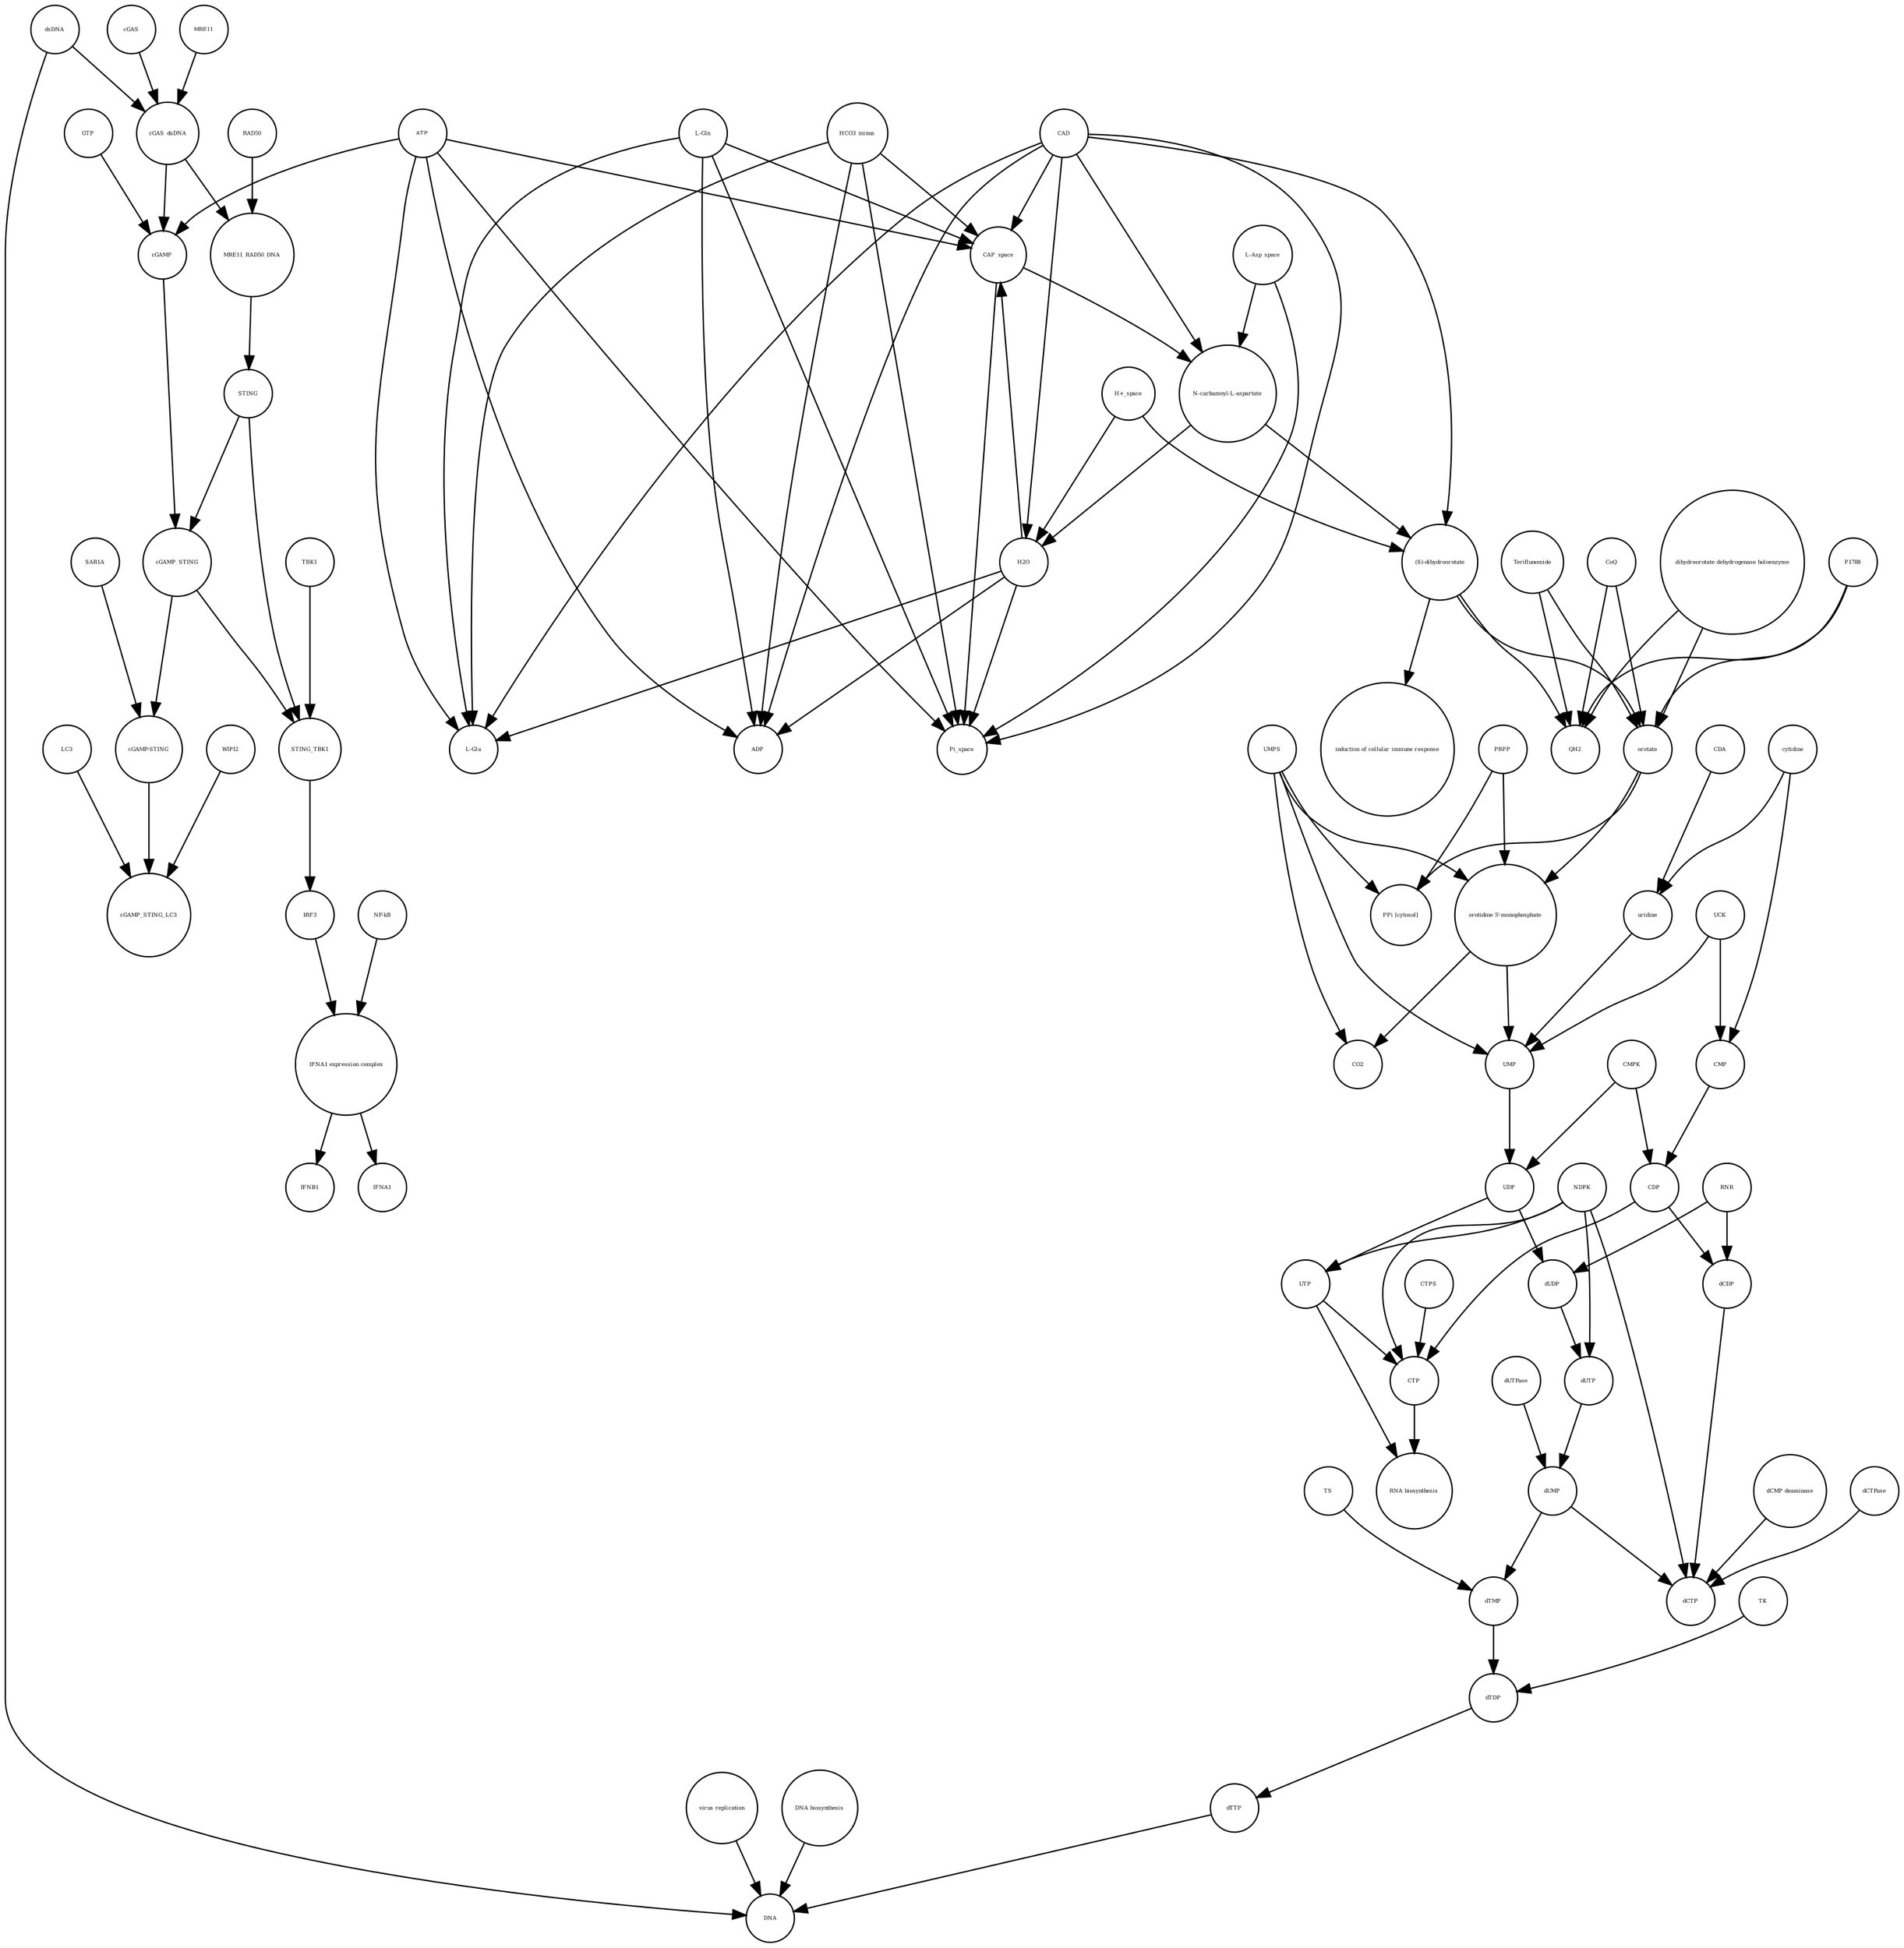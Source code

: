 strict digraph  {
UTP [annotation="", bipartite=0, cls="simple chemical", fontsize=4, label=UTP, shape=circle];
"RNA biosynthesis" [annotation="urn_miriam_obo.go_GO%3A0032774", bipartite=0, cls=phenotype, fontsize=4, label="RNA biosynthesis", shape=circle];
CTP [annotation="", bipartite=0, cls="simple chemical", fontsize=4, label=CTP, shape=circle];
"(S)-dihydroorotate" [annotation="", bipartite=0, cls="simple chemical", fontsize=4, label="(S)-dihydroorotate", shape=circle];
"induction of cellular immune response" [annotation="", bipartite=0, cls=phenotype, fontsize=4, label="induction of cellular immune response", shape=circle];
CDA [annotation="", bipartite=0, cls=macromolecule, fontsize=4, label=CDA, shape=circle];
dTTP [annotation="", bipartite=0, cls="simple chemical", fontsize=4, label=dTTP, shape=circle];
CTPS [annotation="", bipartite=0, cls=macromolecule, fontsize=4, label=CTPS, shape=circle];
ADP [annotation="", bipartite=0, cls="simple chemical", fontsize=4, label=ADP, shape=circle];
cGAS_dsDNA [annotation="", bipartite=0, cls=complex, fontsize=4, label=cGAS_dsDNA, shape=circle];
Pi_space [annotation="", bipartite=0, cls="simple chemical", fontsize=4, label=Pi_space, shape=circle];
"dCMP deaminase" [annotation="", bipartite=0, cls=macromolecule, fontsize=4, label="dCMP deaminase", shape=circle];
dTDP [annotation="", bipartite=0, cls="simple chemical", fontsize=4, label=dTDP, shape=circle];
cytidine [annotation="", bipartite=0, cls="simple chemical", fontsize=4, label=cytidine, shape=circle];
UMP [annotation="", bipartite=0, cls="simple chemical", fontsize=4, label=UMP, shape=circle];
CAP_space [annotation="", bipartite=0, cls="simple chemical", fontsize=4, label=CAP_space, shape=circle];
dCTPase [annotation="", bipartite=0, cls=macromolecule, fontsize=4, label=dCTPase, shape=circle];
UCK [annotation="", bipartite=0, cls=macromolecule, fontsize=4, label=UCK, shape=circle];
SAR1A [annotation="", bipartite=0, cls=macromolecule, fontsize=4, label=SAR1A, shape=circle];
cGAS [annotation="", bipartite=0, cls=macromolecule, fontsize=4, label=cGAS, shape=circle];
IFNB1 [annotation="", bipartite=0, cls="nucleic acid feature", fontsize=4, label=IFNB1, shape=circle];
dTMP [annotation="", bipartite=0, cls="simple chemical", fontsize=4, label=dTMP, shape=circle];
"virus replication" [annotation="", bipartite=0, cls=phenotype, fontsize=4, label="virus replication", shape=circle];
dCDP [annotation="", bipartite=0, cls="simple chemical", fontsize=4, label=dCDP, shape=circle];
dUMP [annotation="", bipartite=0, cls="simple chemical", fontsize=4, label=dUMP, shape=circle];
"orotidine 5'-monophosphate" [annotation="", bipartite=0, cls="simple chemical", fontsize=4, label="orotidine 5'-monophosphate", shape=circle];
HCO3_minus [annotation="", bipartite=0, cls="simple chemical", fontsize=4, label=HCO3_minus, shape=circle];
RNR [annotation="", bipartite=0, cls=macromolecule, fontsize=4, label=RNR, shape=circle];
H2O [annotation="", bipartite=0, cls="simple chemical", fontsize=4, label=H2O, shape=circle];
dUDP [annotation="", bipartite=0, cls="simple chemical", fontsize=4, label=dUDP, shape=circle];
TK [annotation="", bipartite=0, cls=macromolecule, fontsize=4, label=TK, shape=circle];
IRF3 [annotation="", bipartite=0, cls="macromolecule multimer", fontsize=4, label=IRF3, shape=circle];
P1788 [annotation="", bipartite=0, cls="simple chemical", fontsize=4, label=P1788, shape=circle];
"DNA biosynthesis" [annotation="urn_miriam_obo.go_GO%3A0071897", bipartite=0, cls=phenotype, fontsize=4, label="DNA biosynthesis", shape=circle];
uridine [annotation="", bipartite=0, cls="simple chemical", fontsize=4, label=uridine, shape=circle];
RAD50 [annotation="", bipartite=0, cls="macromolecule multimer", fontsize=4, label=RAD50, shape=circle];
NDPK [annotation="", bipartite=0, cls=macromolecule, fontsize=4, label=NDPK, shape=circle];
DNA [annotation="", bipartite=0, cls="nucleic acid feature", fontsize=4, label=DNA, shape=circle];
MRE11 [annotation="", bipartite=0, cls="macromolecule multimer", fontsize=4, label=MRE11, shape=circle];
UDP [annotation="", bipartite=0, cls="simple chemical", fontsize=4, label=UDP, shape=circle];
dUTP [annotation="", bipartite=0, cls="simple chemical", fontsize=4, label=dUTP, shape=circle];
STING [annotation="", bipartite=0, cls="macromolecule multimer", fontsize=4, label=STING, shape=circle];
"L-Gln" [annotation="", bipartite=0, cls="simple chemical", fontsize=4, label="L-Gln", shape=circle];
"IFNA1 expression complex" [annotation="", bipartite=0, cls=complex, fontsize=4, label="IFNA1 expression complex", shape=circle];
"cGAMP-STING" [annotation="", bipartite=0, cls=complex, fontsize=4, label="cGAMP-STING", shape=circle];
WIPI2 [annotation="", bipartite=0, cls=macromolecule, fontsize=4, label=WIPI2, shape=circle];
"PPi [cytosol]" [annotation="", bipartite=0, cls="simple chemical", fontsize=4, label="PPi [cytosol]", shape=circle];
orotate [annotation="", bipartite=0, cls="simple chemical", fontsize=4, label=orotate, shape=circle];
CMP [annotation="", bipartite=0, cls="simple chemical", fontsize=4, label=CMP, shape=circle];
CDP [annotation="", bipartite=0, cls="simple chemical", fontsize=4, label=CDP, shape=circle];
Teriflunomide [annotation="", bipartite=0, cls="simple chemical", fontsize=4, label=Teriflunomide, shape=circle];
dCTP [annotation="", bipartite=0, cls="simple chemical", fontsize=4, label=dCTP, shape=circle];
"NF-kB" [annotation="", bipartite=0, cls=complex, fontsize=4, label="NF-kB", shape=circle];
"L-Glu" [annotation="", bipartite=0, cls="simple chemical", fontsize=4, label="L-Glu", shape=circle];
dUTPase [annotation="", bipartite=0, cls=macromolecule, fontsize=4, label=dUTPase, shape=circle];
TS [annotation="", bipartite=0, cls=macromolecule, fontsize=4, label=TS, shape=circle];
cGAMP_STING_LC3 [annotation="", bipartite=0, cls=complex, fontsize=4, label=cGAMP_STING_LC3, shape=circle];
dsDNA [annotation="", bipartite=0, cls="simple chemical", fontsize=4, label=dsDNA, shape=circle];
cGAMP [annotation="", bipartite=0, cls="simple chemical", fontsize=4, label=cGAMP, shape=circle];
"L-Asp_space" [annotation="", bipartite=0, cls="simple chemical", fontsize=4, label="L-Asp_space", shape=circle];
"H+_space" [annotation="", bipartite=0, cls="simple chemical", fontsize=4, label="H+_space", shape=circle];
cGAMP_STING [annotation="", bipartite=0, cls=complex, fontsize=4, label=cGAMP_STING, shape=circle];
QH2 [annotation="", bipartite=0, cls="simple chemical", fontsize=4, label=QH2, shape=circle];
ATP [annotation="", bipartite=0, cls="simple chemical", fontsize=4, label=ATP, shape=circle];
GTP [annotation="", bipartite=0, cls="simple chemical", fontsize=4, label=GTP, shape=circle];
"N-carbamoyl-L-aspartate" [annotation="", bipartite=0, cls="simple chemical", fontsize=4, label="N-carbamoyl-L-aspartate", shape=circle];
STING_TBK1 [annotation="", bipartite=0, cls=complex, fontsize=4, label=STING_TBK1, shape=circle];
CoQ [annotation="", bipartite=0, cls="simple chemical", fontsize=4, label=CoQ, shape=circle];
PRPP [annotation="", bipartite=0, cls="simple chemical", fontsize=4, label=PRPP, shape=circle];
CO2 [annotation="", bipartite=0, cls="simple chemical", fontsize=4, label=CO2, shape=circle];
"dihydroorotate dehydrogenase holoenzyme" [annotation="", bipartite=0, cls="simple chemical", fontsize=4, label="dihydroorotate dehydrogenase holoenzyme", shape=circle];
CAD [annotation="", bipartite=0, cls=macromolecule, fontsize=4, label=CAD, shape=circle];
TBK1 [annotation="", bipartite=0, cls=macromolecule, fontsize=4, label=TBK1, shape=circle];
UMPS [annotation="", bipartite=0, cls="macromolecule multimer", fontsize=4, label=UMPS, shape=circle];
MRE11_RAD50_DNA [annotation="", bipartite=0, cls=complex, fontsize=4, label=MRE11_RAD50_DNA, shape=circle];
LC3 [annotation="", bipartite=0, cls=macromolecule, fontsize=4, label=LC3, shape=circle];
CMPK [annotation="", bipartite=0, cls=macromolecule, fontsize=4, label=CMPK, shape=circle];
IFNA1 [annotation="", bipartite=0, cls="nucleic acid feature", fontsize=4, label=IFNA1, shape=circle];
UTP -> "RNA biosynthesis"  [annotation="", interaction_type="necessary stimulation"];
UTP -> CTP  [annotation="", interaction_type=production];
CTP -> "RNA biosynthesis"  [annotation="", interaction_type="necessary stimulation"];
"(S)-dihydroorotate" -> "induction of cellular immune response"  [annotation="", interaction_type="necessary stimulation"];
"(S)-dihydroorotate" -> orotate  [annotation="", interaction_type=production];
"(S)-dihydroorotate" -> QH2  [annotation="", interaction_type=production];
CDA -> uridine  [annotation="", interaction_type=catalysis];
dTTP -> DNA  [annotation="", interaction_type=production];
CTPS -> CTP  [annotation="", interaction_type=catalysis];
cGAS_dsDNA -> cGAMP  [annotation="", interaction_type=catalysis];
cGAS_dsDNA -> MRE11_RAD50_DNA  [annotation="", interaction_type=production];
"dCMP deaminase" -> dCTP  [annotation="", interaction_type=catalysis];
dTDP -> dTTP  [annotation="", interaction_type=production];
cytidine -> uridine  [annotation="", interaction_type=production];
cytidine -> CMP  [annotation="", interaction_type=production];
UMP -> UDP  [annotation="", interaction_type=production];
CAP_space -> "N-carbamoyl-L-aspartate"  [annotation="", interaction_type=production];
CAP_space -> Pi_space  [annotation="", interaction_type=production];
dCTPase -> dCTP  [annotation="", interaction_type=catalysis];
UCK -> UMP  [annotation="", interaction_type=catalysis];
UCK -> CMP  [annotation="", interaction_type=catalysis];
SAR1A -> "cGAMP-STING"  [annotation="", interaction_type=catalysis];
cGAS -> cGAS_dsDNA  [annotation="", interaction_type=production];
dTMP -> dTDP  [annotation="", interaction_type=production];
"virus replication" -> DNA  [annotation="", interaction_type=inhibition];
dCDP -> dCTP  [annotation="", interaction_type=production];
dUMP -> dCTP  [annotation="", interaction_type=production];
dUMP -> dTMP  [annotation="", interaction_type=production];
"orotidine 5'-monophosphate" -> CO2  [annotation="", interaction_type=production];
"orotidine 5'-monophosphate" -> UMP  [annotation="", interaction_type=production];
HCO3_minus -> "L-Glu"  [annotation="", interaction_type=production];
HCO3_minus -> ADP  [annotation="", interaction_type=production];
HCO3_minus -> CAP_space  [annotation="", interaction_type=production];
HCO3_minus -> Pi_space  [annotation="", interaction_type=production];
RNR -> dCDP  [annotation="", interaction_type=catalysis];
RNR -> dUDP  [annotation="", interaction_type=catalysis];
H2O -> "L-Glu"  [annotation="", interaction_type=production];
H2O -> ADP  [annotation="", interaction_type=production];
H2O -> CAP_space  [annotation="", interaction_type=production];
H2O -> Pi_space  [annotation="", interaction_type=production];
dUDP -> dUTP  [annotation="", interaction_type=production];
TK -> dTDP  [annotation="", interaction_type=catalysis];
IRF3 -> "IFNA1 expression complex"  [annotation="", interaction_type=production];
P1788 -> orotate  [annotation=urn_miriam_reactome_REACT_1698, interaction_type=inhibition];
P1788 -> QH2  [annotation=urn_miriam_reactome_REACT_1698, interaction_type=inhibition];
"DNA biosynthesis" -> DNA  [annotation="", interaction_type=catalysis];
uridine -> UMP  [annotation="", interaction_type=production];
RAD50 -> MRE11_RAD50_DNA  [annotation="", interaction_type=production];
NDPK -> UTP  [annotation="", interaction_type=catalysis];
NDPK -> dUTP  [annotation="", interaction_type=catalysis];
NDPK -> CTP  [annotation="", interaction_type=catalysis];
NDPK -> dCTP  [annotation="", interaction_type=catalysis];
MRE11 -> cGAS_dsDNA  [annotation="", interaction_type=production];
UDP -> UTP  [annotation="", interaction_type=production];
UDP -> dUDP  [annotation="", interaction_type=production];
dUTP -> dUMP  [annotation="", interaction_type=production];
STING -> cGAMP_STING  [annotation="", interaction_type=production];
STING -> STING_TBK1  [annotation="", interaction_type=production];
"L-Gln" -> "L-Glu"  [annotation="", interaction_type=production];
"L-Gln" -> ADP  [annotation="", interaction_type=production];
"L-Gln" -> CAP_space  [annotation="", interaction_type=production];
"L-Gln" -> Pi_space  [annotation="", interaction_type=production];
"IFNA1 expression complex" -> IFNA1  [annotation="", interaction_type=stimulation];
"IFNA1 expression complex" -> IFNB1  [annotation="", interaction_type=stimulation];
"cGAMP-STING" -> cGAMP_STING_LC3  [annotation="", interaction_type=production];
WIPI2 -> cGAMP_STING_LC3  [annotation="", interaction_type=catalysis];
orotate -> "PPi [cytosol]"  [annotation="", interaction_type=production];
orotate -> "orotidine 5'-monophosphate"  [annotation="", interaction_type=production];
CMP -> CDP  [annotation="", interaction_type=production];
CDP -> dCDP  [annotation="", interaction_type=production];
CDP -> CTP  [annotation="", interaction_type=production];
Teriflunomide -> orotate  [annotation=urn_miriam_reactome_REACT_1698, interaction_type=inhibition];
Teriflunomide -> QH2  [annotation=urn_miriam_reactome_REACT_1698, interaction_type=inhibition];
"NF-kB" -> "IFNA1 expression complex"  [annotation="", interaction_type=production];
dUTPase -> dUMP  [annotation="", interaction_type=catalysis];
TS -> dTMP  [annotation="", interaction_type=catalysis];
dsDNA -> DNA  [annotation="", interaction_type=production];
dsDNA -> cGAS_dsDNA  [annotation="", interaction_type=production];
cGAMP -> cGAMP_STING  [annotation="", interaction_type=production];
"L-Asp_space" -> "N-carbamoyl-L-aspartate"  [annotation="", interaction_type=production];
"L-Asp_space" -> Pi_space  [annotation="", interaction_type=production];
"H+_space" -> H2O  [annotation="", interaction_type=production];
"H+_space" -> "(S)-dihydroorotate"  [annotation="", interaction_type=production];
cGAMP_STING -> STING_TBK1  [annotation="", interaction_type=production];
cGAMP_STING -> "cGAMP-STING"  [annotation="", interaction_type=production];
ATP -> ADP  [annotation="", interaction_type=production];
ATP -> Pi_space  [annotation="", interaction_type=production];
ATP -> CAP_space  [annotation="", interaction_type=production];
ATP -> "L-Glu"  [annotation="", interaction_type=production];
ATP -> cGAMP  [annotation="", interaction_type=production];
GTP -> cGAMP  [annotation="", interaction_type=production];
"N-carbamoyl-L-aspartate" -> H2O  [annotation="", interaction_type=production];
"N-carbamoyl-L-aspartate" -> "(S)-dihydroorotate"  [annotation="", interaction_type=production];
STING_TBK1 -> IRF3  [annotation="", interaction_type=catalysis];
CoQ -> orotate  [annotation="", interaction_type=production];
CoQ -> QH2  [annotation="", interaction_type=production];
PRPP -> "PPi [cytosol]"  [annotation="", interaction_type=production];
PRPP -> "orotidine 5'-monophosphate"  [annotation="", interaction_type=production];
"dihydroorotate dehydrogenase holoenzyme" -> orotate  [annotation=urn_miriam_reactome_REACT_1698, interaction_type=catalysis];
"dihydroorotate dehydrogenase holoenzyme" -> QH2  [annotation=urn_miriam_reactome_REACT_1698, interaction_type=catalysis];
CAD -> ADP  [annotation=urn_miriam_reactome_REACT_1698, interaction_type=catalysis];
CAD -> Pi_space  [annotation=urn_miriam_reactome_REACT_1698, interaction_type=catalysis];
CAD -> CAP_space  [annotation=urn_miriam_reactome_REACT_1698, interaction_type=catalysis];
CAD -> "L-Glu"  [annotation=urn_miriam_reactome_REACT_1698, interaction_type=catalysis];
CAD -> "N-carbamoyl-L-aspartate"  [annotation=urn_miriam_reactome_REACT_1698, interaction_type=catalysis];
CAD -> "(S)-dihydroorotate"  [annotation=urn_miriam_reactome_REACT_1698, interaction_type=catalysis];
CAD -> H2O  [annotation=urn_miriam_reactome_REACT_1698, interaction_type=catalysis];
TBK1 -> STING_TBK1  [annotation="", interaction_type=production];
UMPS -> "PPi [cytosol]"  [annotation=urn_miriam_reactome_REACT_1698, interaction_type=catalysis];
UMPS -> "orotidine 5'-monophosphate"  [annotation=urn_miriam_reactome_REACT_1698, interaction_type=catalysis];
UMPS -> CO2  [annotation=urn_miriam_reactome_REACT_1698, interaction_type=catalysis];
UMPS -> UMP  [annotation=urn_miriam_reactome_REACT_1698, interaction_type=catalysis];
MRE11_RAD50_DNA -> STING  [annotation="", interaction_type=catalysis];
LC3 -> cGAMP_STING_LC3  [annotation="", interaction_type=production];
CMPK -> UDP  [annotation="", interaction_type=catalysis];
CMPK -> CDP  [annotation="", interaction_type=catalysis];
}
